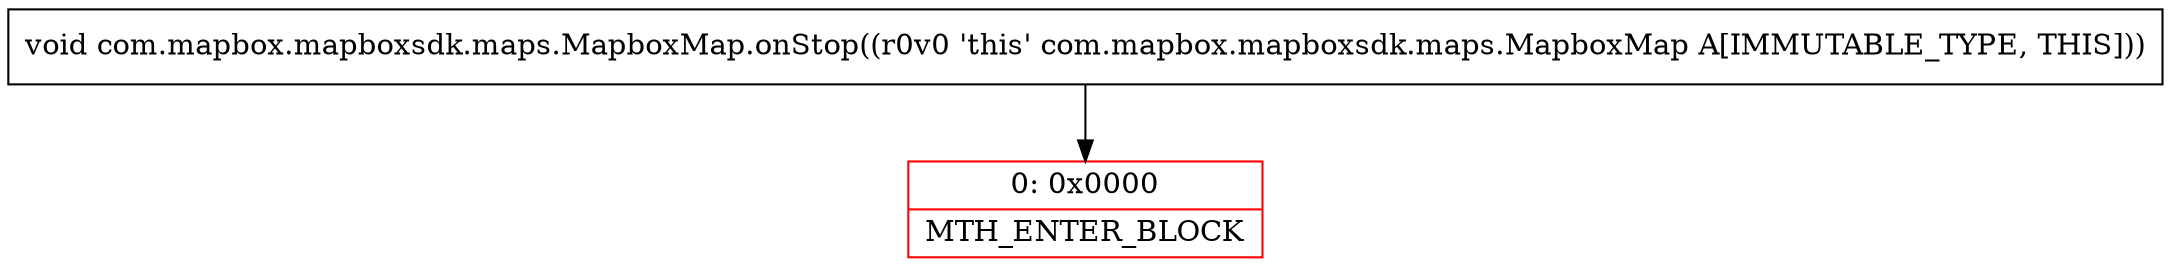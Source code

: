 digraph "CFG forcom.mapbox.mapboxsdk.maps.MapboxMap.onStop()V" {
subgraph cluster_Region_160707597 {
label = "R(0)";
node [shape=record,color=blue];
}
Node_0 [shape=record,color=red,label="{0\:\ 0x0000|MTH_ENTER_BLOCK\l}"];
MethodNode[shape=record,label="{void com.mapbox.mapboxsdk.maps.MapboxMap.onStop((r0v0 'this' com.mapbox.mapboxsdk.maps.MapboxMap A[IMMUTABLE_TYPE, THIS])) }"];
MethodNode -> Node_0;
}

